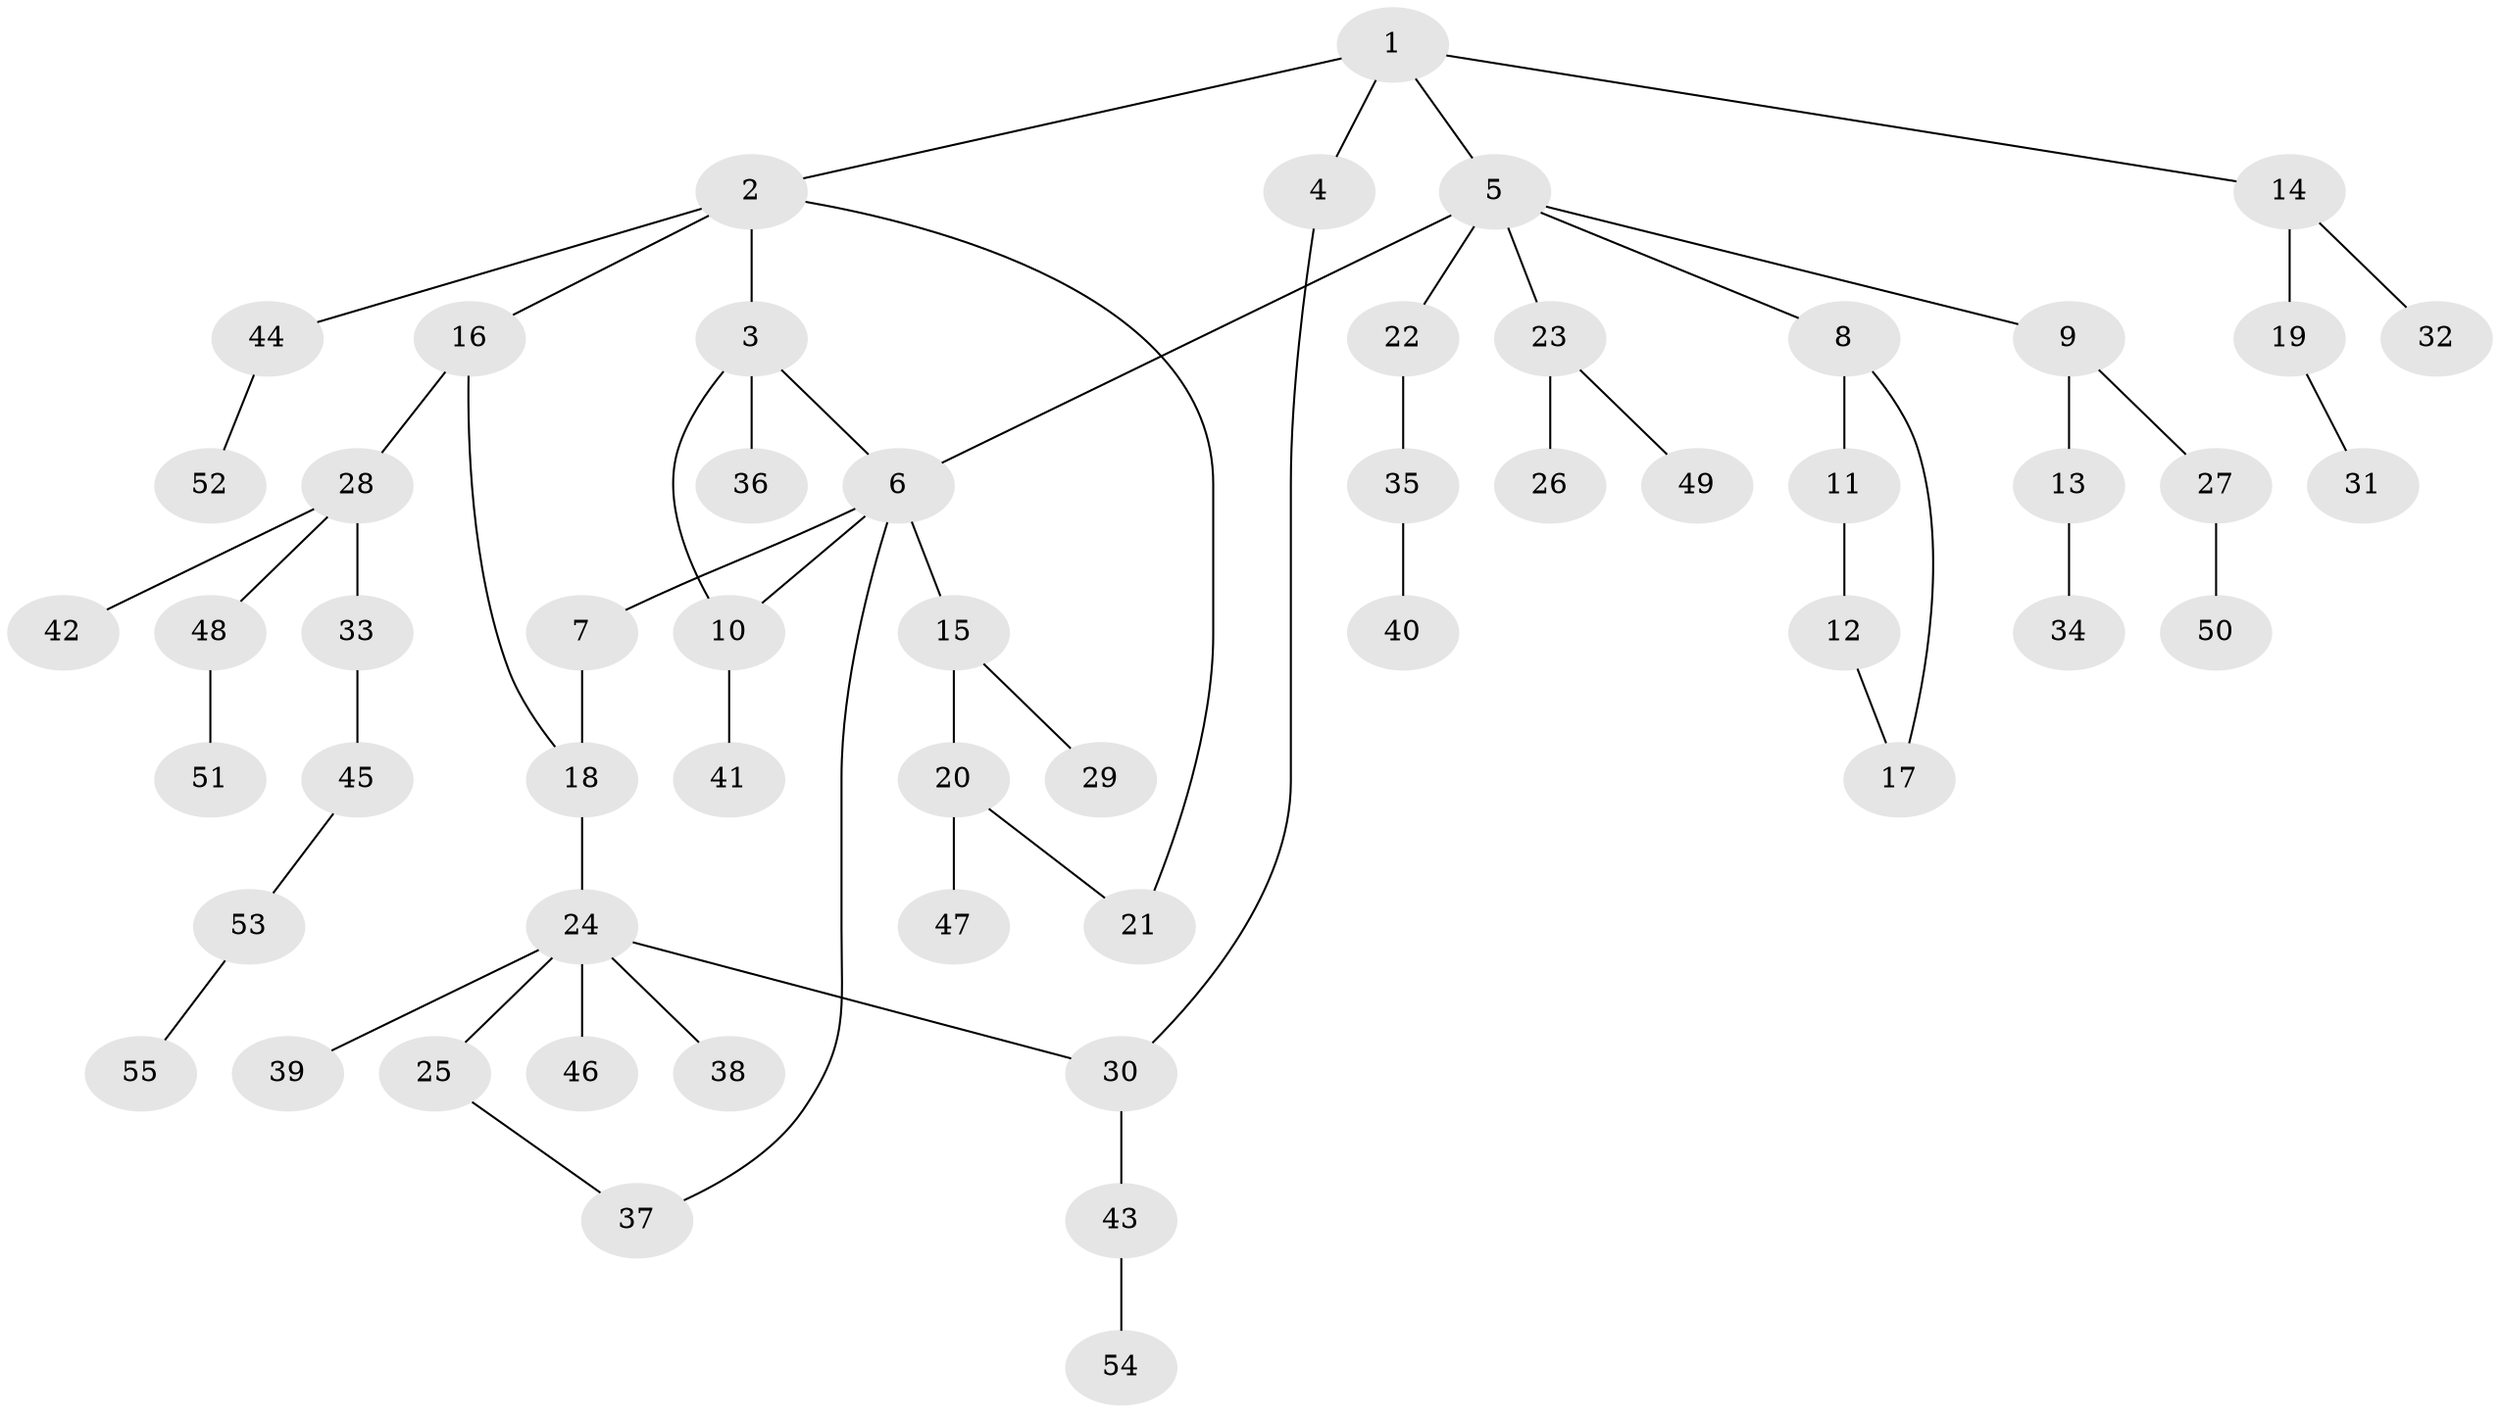 // coarse degree distribution, {7: 0.0625, 3: 0.15625, 6: 0.0625, 2: 0.25, 1: 0.46875}
// Generated by graph-tools (version 1.1) at 2025/51/02/27/25 19:51:37]
// undirected, 55 vertices, 61 edges
graph export_dot {
graph [start="1"]
  node [color=gray90,style=filled];
  1;
  2;
  3;
  4;
  5;
  6;
  7;
  8;
  9;
  10;
  11;
  12;
  13;
  14;
  15;
  16;
  17;
  18;
  19;
  20;
  21;
  22;
  23;
  24;
  25;
  26;
  27;
  28;
  29;
  30;
  31;
  32;
  33;
  34;
  35;
  36;
  37;
  38;
  39;
  40;
  41;
  42;
  43;
  44;
  45;
  46;
  47;
  48;
  49;
  50;
  51;
  52;
  53;
  54;
  55;
  1 -- 2;
  1 -- 4;
  1 -- 5;
  1 -- 14;
  2 -- 3;
  2 -- 16;
  2 -- 44;
  2 -- 21;
  3 -- 36;
  3 -- 6;
  3 -- 10;
  4 -- 30;
  5 -- 6;
  5 -- 8;
  5 -- 9;
  5 -- 22;
  5 -- 23;
  6 -- 7;
  6 -- 10;
  6 -- 15;
  6 -- 37;
  7 -- 18;
  8 -- 11;
  8 -- 17;
  9 -- 13;
  9 -- 27;
  10 -- 41;
  11 -- 12;
  12 -- 17;
  13 -- 34;
  14 -- 19;
  14 -- 32;
  15 -- 20;
  15 -- 29;
  16 -- 18;
  16 -- 28;
  18 -- 24;
  19 -- 31;
  20 -- 21;
  20 -- 47;
  22 -- 35;
  23 -- 26;
  23 -- 49;
  24 -- 25;
  24 -- 38;
  24 -- 39;
  24 -- 46;
  24 -- 30;
  25 -- 37;
  27 -- 50;
  28 -- 33;
  28 -- 42;
  28 -- 48;
  30 -- 43;
  33 -- 45;
  35 -- 40;
  43 -- 54;
  44 -- 52;
  45 -- 53;
  48 -- 51;
  53 -- 55;
}
